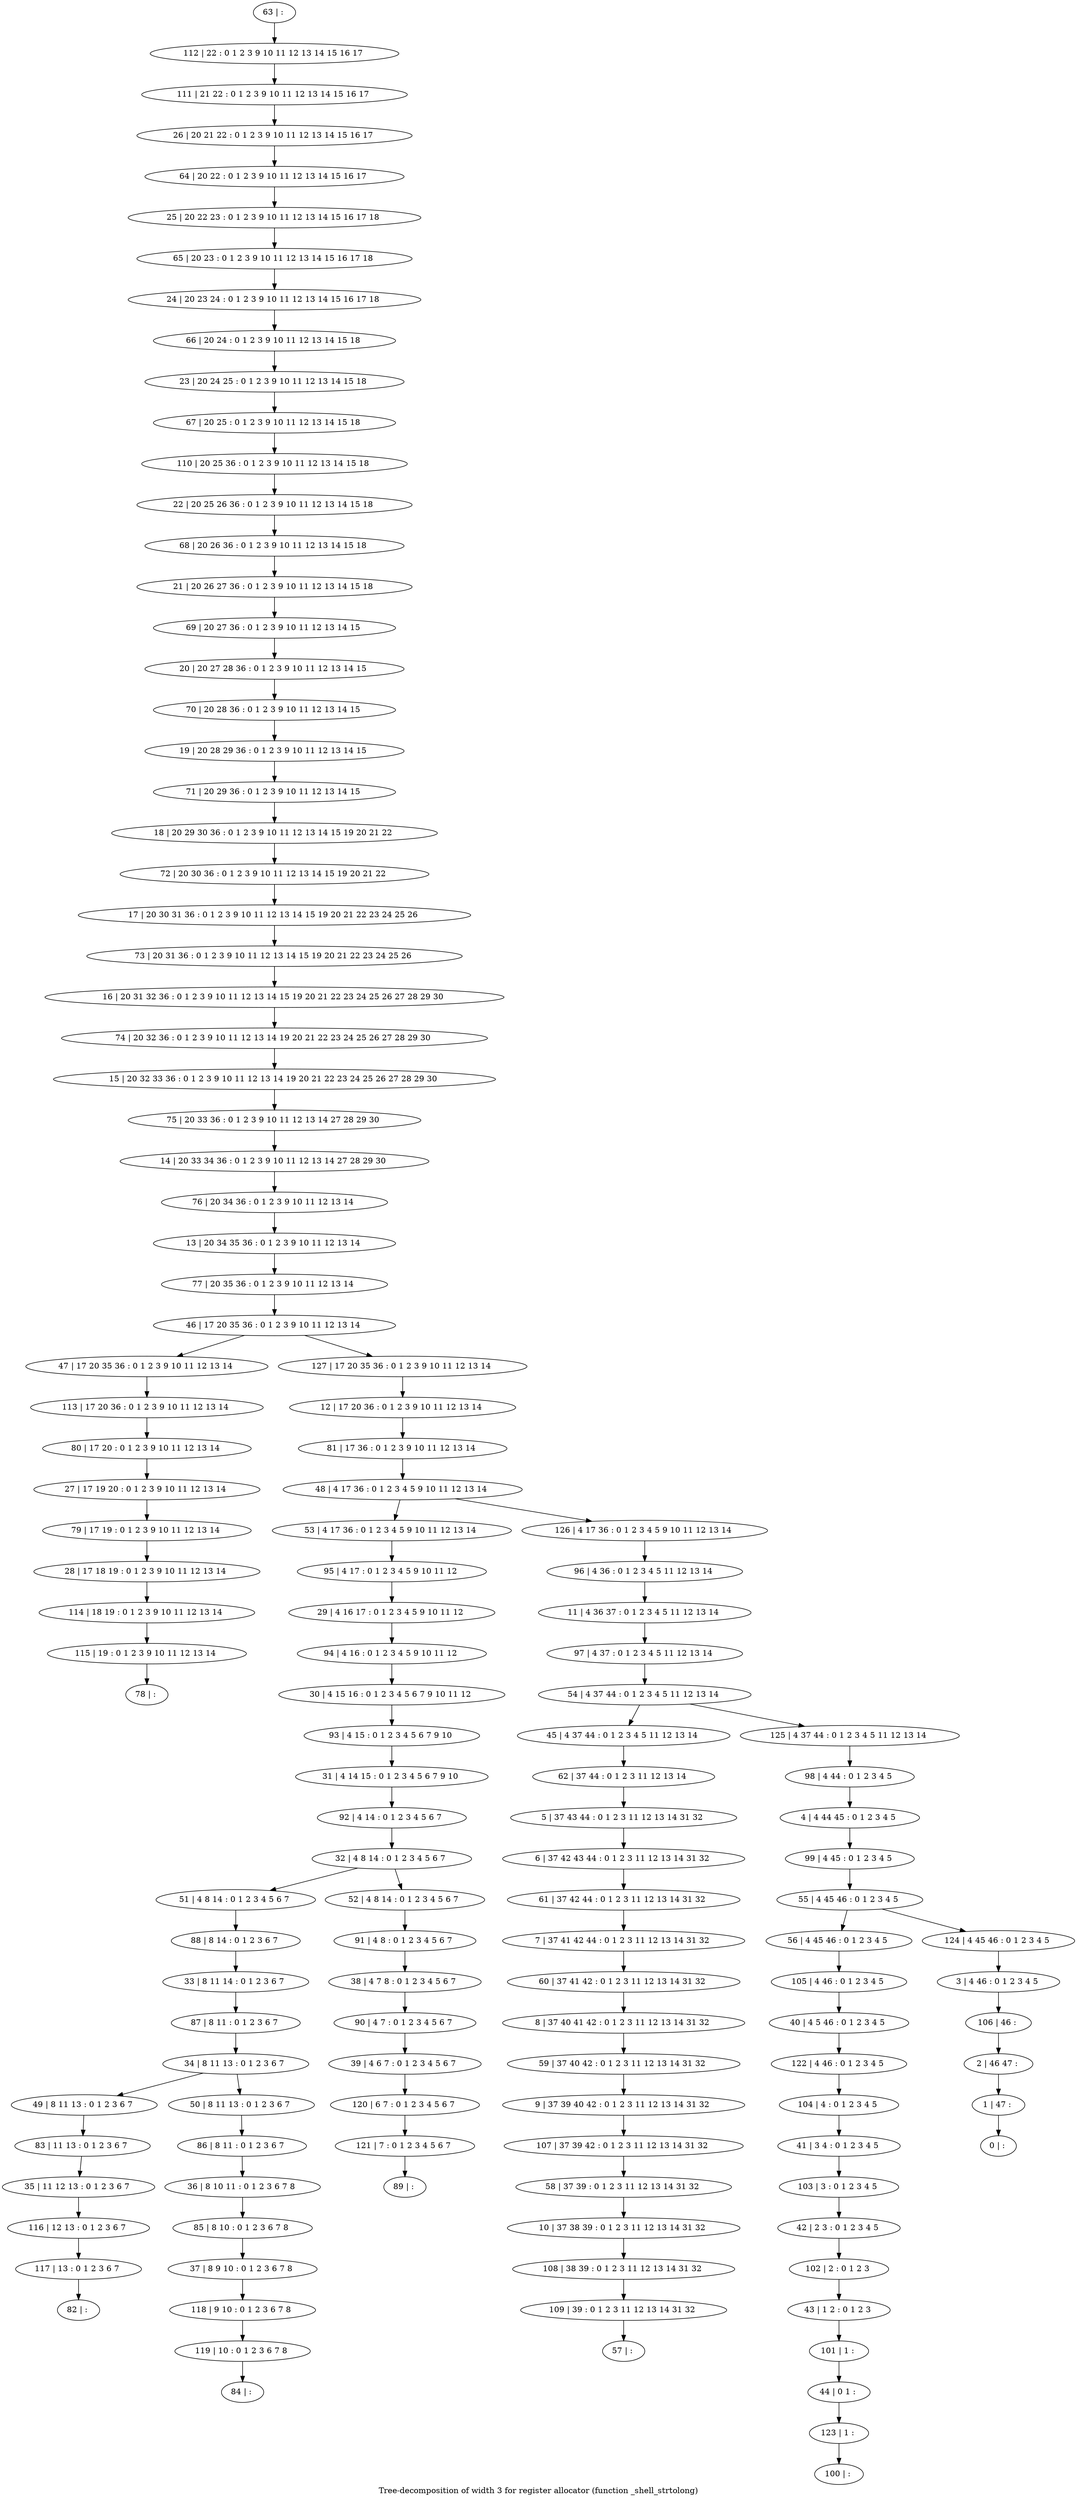 digraph G {
graph [label="Tree-decomposition of width 3 for register allocator (function _shell_strtolong)"]
0[label="0 | : "];
1[label="1 | 47 : "];
2[label="2 | 46 47 : "];
3[label="3 | 4 46 : 0 1 2 3 4 5 "];
4[label="4 | 4 44 45 : 0 1 2 3 4 5 "];
5[label="5 | 37 43 44 : 0 1 2 3 11 12 13 14 31 32 "];
6[label="6 | 37 42 43 44 : 0 1 2 3 11 12 13 14 31 32 "];
7[label="7 | 37 41 42 44 : 0 1 2 3 11 12 13 14 31 32 "];
8[label="8 | 37 40 41 42 : 0 1 2 3 11 12 13 14 31 32 "];
9[label="9 | 37 39 40 42 : 0 1 2 3 11 12 13 14 31 32 "];
10[label="10 | 37 38 39 : 0 1 2 3 11 12 13 14 31 32 "];
11[label="11 | 4 36 37 : 0 1 2 3 4 5 11 12 13 14 "];
12[label="12 | 17 20 36 : 0 1 2 3 9 10 11 12 13 14 "];
13[label="13 | 20 34 35 36 : 0 1 2 3 9 10 11 12 13 14 "];
14[label="14 | 20 33 34 36 : 0 1 2 3 9 10 11 12 13 14 27 28 29 30 "];
15[label="15 | 20 32 33 36 : 0 1 2 3 9 10 11 12 13 14 19 20 21 22 23 24 25 26 27 28 29 30 "];
16[label="16 | 20 31 32 36 : 0 1 2 3 9 10 11 12 13 14 15 19 20 21 22 23 24 25 26 27 28 29 30 "];
17[label="17 | 20 30 31 36 : 0 1 2 3 9 10 11 12 13 14 15 19 20 21 22 23 24 25 26 "];
18[label="18 | 20 29 30 36 : 0 1 2 3 9 10 11 12 13 14 15 19 20 21 22 "];
19[label="19 | 20 28 29 36 : 0 1 2 3 9 10 11 12 13 14 15 "];
20[label="20 | 20 27 28 36 : 0 1 2 3 9 10 11 12 13 14 15 "];
21[label="21 | 20 26 27 36 : 0 1 2 3 9 10 11 12 13 14 15 18 "];
22[label="22 | 20 25 26 36 : 0 1 2 3 9 10 11 12 13 14 15 18 "];
23[label="23 | 20 24 25 : 0 1 2 3 9 10 11 12 13 14 15 18 "];
24[label="24 | 20 23 24 : 0 1 2 3 9 10 11 12 13 14 15 16 17 18 "];
25[label="25 | 20 22 23 : 0 1 2 3 9 10 11 12 13 14 15 16 17 18 "];
26[label="26 | 20 21 22 : 0 1 2 3 9 10 11 12 13 14 15 16 17 "];
27[label="27 | 17 19 20 : 0 1 2 3 9 10 11 12 13 14 "];
28[label="28 | 17 18 19 : 0 1 2 3 9 10 11 12 13 14 "];
29[label="29 | 4 16 17 : 0 1 2 3 4 5 9 10 11 12 "];
30[label="30 | 4 15 16 : 0 1 2 3 4 5 6 7 9 10 11 12 "];
31[label="31 | 4 14 15 : 0 1 2 3 4 5 6 7 9 10 "];
32[label="32 | 4 8 14 : 0 1 2 3 4 5 6 7 "];
33[label="33 | 8 11 14 : 0 1 2 3 6 7 "];
34[label="34 | 8 11 13 : 0 1 2 3 6 7 "];
35[label="35 | 11 12 13 : 0 1 2 3 6 7 "];
36[label="36 | 8 10 11 : 0 1 2 3 6 7 8 "];
37[label="37 | 8 9 10 : 0 1 2 3 6 7 8 "];
38[label="38 | 4 7 8 : 0 1 2 3 4 5 6 7 "];
39[label="39 | 4 6 7 : 0 1 2 3 4 5 6 7 "];
40[label="40 | 4 5 46 : 0 1 2 3 4 5 "];
41[label="41 | 3 4 : 0 1 2 3 4 5 "];
42[label="42 | 2 3 : 0 1 2 3 4 5 "];
43[label="43 | 1 2 : 0 1 2 3 "];
44[label="44 | 0 1 : "];
45[label="45 | 4 37 44 : 0 1 2 3 4 5 11 12 13 14 "];
46[label="46 | 17 20 35 36 : 0 1 2 3 9 10 11 12 13 14 "];
47[label="47 | 17 20 35 36 : 0 1 2 3 9 10 11 12 13 14 "];
48[label="48 | 4 17 36 : 0 1 2 3 4 5 9 10 11 12 13 14 "];
49[label="49 | 8 11 13 : 0 1 2 3 6 7 "];
50[label="50 | 8 11 13 : 0 1 2 3 6 7 "];
51[label="51 | 4 8 14 : 0 1 2 3 4 5 6 7 "];
52[label="52 | 4 8 14 : 0 1 2 3 4 5 6 7 "];
53[label="53 | 4 17 36 : 0 1 2 3 4 5 9 10 11 12 13 14 "];
54[label="54 | 4 37 44 : 0 1 2 3 4 5 11 12 13 14 "];
55[label="55 | 4 45 46 : 0 1 2 3 4 5 "];
56[label="56 | 4 45 46 : 0 1 2 3 4 5 "];
57[label="57 | : "];
58[label="58 | 37 39 : 0 1 2 3 11 12 13 14 31 32 "];
59[label="59 | 37 40 42 : 0 1 2 3 11 12 13 14 31 32 "];
60[label="60 | 37 41 42 : 0 1 2 3 11 12 13 14 31 32 "];
61[label="61 | 37 42 44 : 0 1 2 3 11 12 13 14 31 32 "];
62[label="62 | 37 44 : 0 1 2 3 11 12 13 14 "];
63[label="63 | : "];
64[label="64 | 20 22 : 0 1 2 3 9 10 11 12 13 14 15 16 17 "];
65[label="65 | 20 23 : 0 1 2 3 9 10 11 12 13 14 15 16 17 18 "];
66[label="66 | 20 24 : 0 1 2 3 9 10 11 12 13 14 15 18 "];
67[label="67 | 20 25 : 0 1 2 3 9 10 11 12 13 14 15 18 "];
68[label="68 | 20 26 36 : 0 1 2 3 9 10 11 12 13 14 15 18 "];
69[label="69 | 20 27 36 : 0 1 2 3 9 10 11 12 13 14 15 "];
70[label="70 | 20 28 36 : 0 1 2 3 9 10 11 12 13 14 15 "];
71[label="71 | 20 29 36 : 0 1 2 3 9 10 11 12 13 14 15 "];
72[label="72 | 20 30 36 : 0 1 2 3 9 10 11 12 13 14 15 19 20 21 22 "];
73[label="73 | 20 31 36 : 0 1 2 3 9 10 11 12 13 14 15 19 20 21 22 23 24 25 26 "];
74[label="74 | 20 32 36 : 0 1 2 3 9 10 11 12 13 14 19 20 21 22 23 24 25 26 27 28 29 30 "];
75[label="75 | 20 33 36 : 0 1 2 3 9 10 11 12 13 14 27 28 29 30 "];
76[label="76 | 20 34 36 : 0 1 2 3 9 10 11 12 13 14 "];
77[label="77 | 20 35 36 : 0 1 2 3 9 10 11 12 13 14 "];
78[label="78 | : "];
79[label="79 | 17 19 : 0 1 2 3 9 10 11 12 13 14 "];
80[label="80 | 17 20 : 0 1 2 3 9 10 11 12 13 14 "];
81[label="81 | 17 36 : 0 1 2 3 9 10 11 12 13 14 "];
82[label="82 | : "];
83[label="83 | 11 13 : 0 1 2 3 6 7 "];
84[label="84 | : "];
85[label="85 | 8 10 : 0 1 2 3 6 7 8 "];
86[label="86 | 8 11 : 0 1 2 3 6 7 "];
87[label="87 | 8 11 : 0 1 2 3 6 7 "];
88[label="88 | 8 14 : 0 1 2 3 6 7 "];
89[label="89 | : "];
90[label="90 | 4 7 : 0 1 2 3 4 5 6 7 "];
91[label="91 | 4 8 : 0 1 2 3 4 5 6 7 "];
92[label="92 | 4 14 : 0 1 2 3 4 5 6 7 "];
93[label="93 | 4 15 : 0 1 2 3 4 5 6 7 9 10 "];
94[label="94 | 4 16 : 0 1 2 3 4 5 9 10 11 12 "];
95[label="95 | 4 17 : 0 1 2 3 4 5 9 10 11 12 "];
96[label="96 | 4 36 : 0 1 2 3 4 5 11 12 13 14 "];
97[label="97 | 4 37 : 0 1 2 3 4 5 11 12 13 14 "];
98[label="98 | 4 44 : 0 1 2 3 4 5 "];
99[label="99 | 4 45 : 0 1 2 3 4 5 "];
100[label="100 | : "];
101[label="101 | 1 : "];
102[label="102 | 2 : 0 1 2 3 "];
103[label="103 | 3 : 0 1 2 3 4 5 "];
104[label="104 | 4 : 0 1 2 3 4 5 "];
105[label="105 | 4 46 : 0 1 2 3 4 5 "];
106[label="106 | 46 : "];
107[label="107 | 37 39 42 : 0 1 2 3 11 12 13 14 31 32 "];
108[label="108 | 38 39 : 0 1 2 3 11 12 13 14 31 32 "];
109[label="109 | 39 : 0 1 2 3 11 12 13 14 31 32 "];
110[label="110 | 20 25 36 : 0 1 2 3 9 10 11 12 13 14 15 18 "];
111[label="111 | 21 22 : 0 1 2 3 9 10 11 12 13 14 15 16 17 "];
112[label="112 | 22 : 0 1 2 3 9 10 11 12 13 14 15 16 17 "];
113[label="113 | 17 20 36 : 0 1 2 3 9 10 11 12 13 14 "];
114[label="114 | 18 19 : 0 1 2 3 9 10 11 12 13 14 "];
115[label="115 | 19 : 0 1 2 3 9 10 11 12 13 14 "];
116[label="116 | 12 13 : 0 1 2 3 6 7 "];
117[label="117 | 13 : 0 1 2 3 6 7 "];
118[label="118 | 9 10 : 0 1 2 3 6 7 8 "];
119[label="119 | 10 : 0 1 2 3 6 7 8 "];
120[label="120 | 6 7 : 0 1 2 3 4 5 6 7 "];
121[label="121 | 7 : 0 1 2 3 4 5 6 7 "];
122[label="122 | 4 46 : 0 1 2 3 4 5 "];
123[label="123 | 1 : "];
124[label="124 | 4 45 46 : 0 1 2 3 4 5 "];
125[label="125 | 4 37 44 : 0 1 2 3 4 5 11 12 13 14 "];
126[label="126 | 4 17 36 : 0 1 2 3 4 5 9 10 11 12 13 14 "];
127[label="127 | 17 20 35 36 : 0 1 2 3 9 10 11 12 13 14 "];
5->6 ;
34->49 ;
34->50 ;
32->51 ;
32->52 ;
58->10 ;
59->9 ;
8->59 ;
60->8 ;
7->60 ;
61->7 ;
6->61 ;
62->5 ;
45->62 ;
79->28 ;
27->79 ;
80->27 ;
83->35 ;
49->83 ;
85->37 ;
36->85 ;
86->36 ;
50->86 ;
87->34 ;
33->87 ;
88->33 ;
51->88 ;
90->39 ;
38->90 ;
91->38 ;
52->91 ;
92->32 ;
31->92 ;
93->31 ;
30->93 ;
94->30 ;
29->94 ;
95->29 ;
53->95 ;
101->44 ;
43->101 ;
102->43 ;
42->102 ;
103->42 ;
41->103 ;
104->41 ;
105->40 ;
56->105 ;
107->58 ;
9->107 ;
10->108 ;
109->57 ;
108->109 ;
113->80 ;
47->113 ;
28->114 ;
115->78 ;
114->115 ;
35->116 ;
117->82 ;
116->117 ;
37->118 ;
119->84 ;
118->119 ;
39->120 ;
121->89 ;
120->121 ;
122->104 ;
40->122 ;
123->100 ;
44->123 ;
63->112 ;
112->111 ;
111->26 ;
26->64 ;
64->25 ;
25->65 ;
65->24 ;
24->66 ;
66->23 ;
23->67 ;
67->110 ;
110->22 ;
22->68 ;
68->21 ;
21->69 ;
69->20 ;
20->70 ;
70->19 ;
19->71 ;
71->18 ;
18->72 ;
72->17 ;
17->73 ;
73->16 ;
16->74 ;
74->15 ;
15->75 ;
75->14 ;
14->76 ;
76->13 ;
13->77 ;
77->46 ;
12->81 ;
81->48 ;
96->11 ;
11->97 ;
97->54 ;
98->4 ;
4->99 ;
99->55 ;
3->106 ;
106->2 ;
2->1 ;
1->0 ;
124->3 ;
125->98 ;
126->96 ;
127->12 ;
55->56 ;
55->124 ;
54->45 ;
54->125 ;
48->53 ;
48->126 ;
46->47 ;
46->127 ;
}
